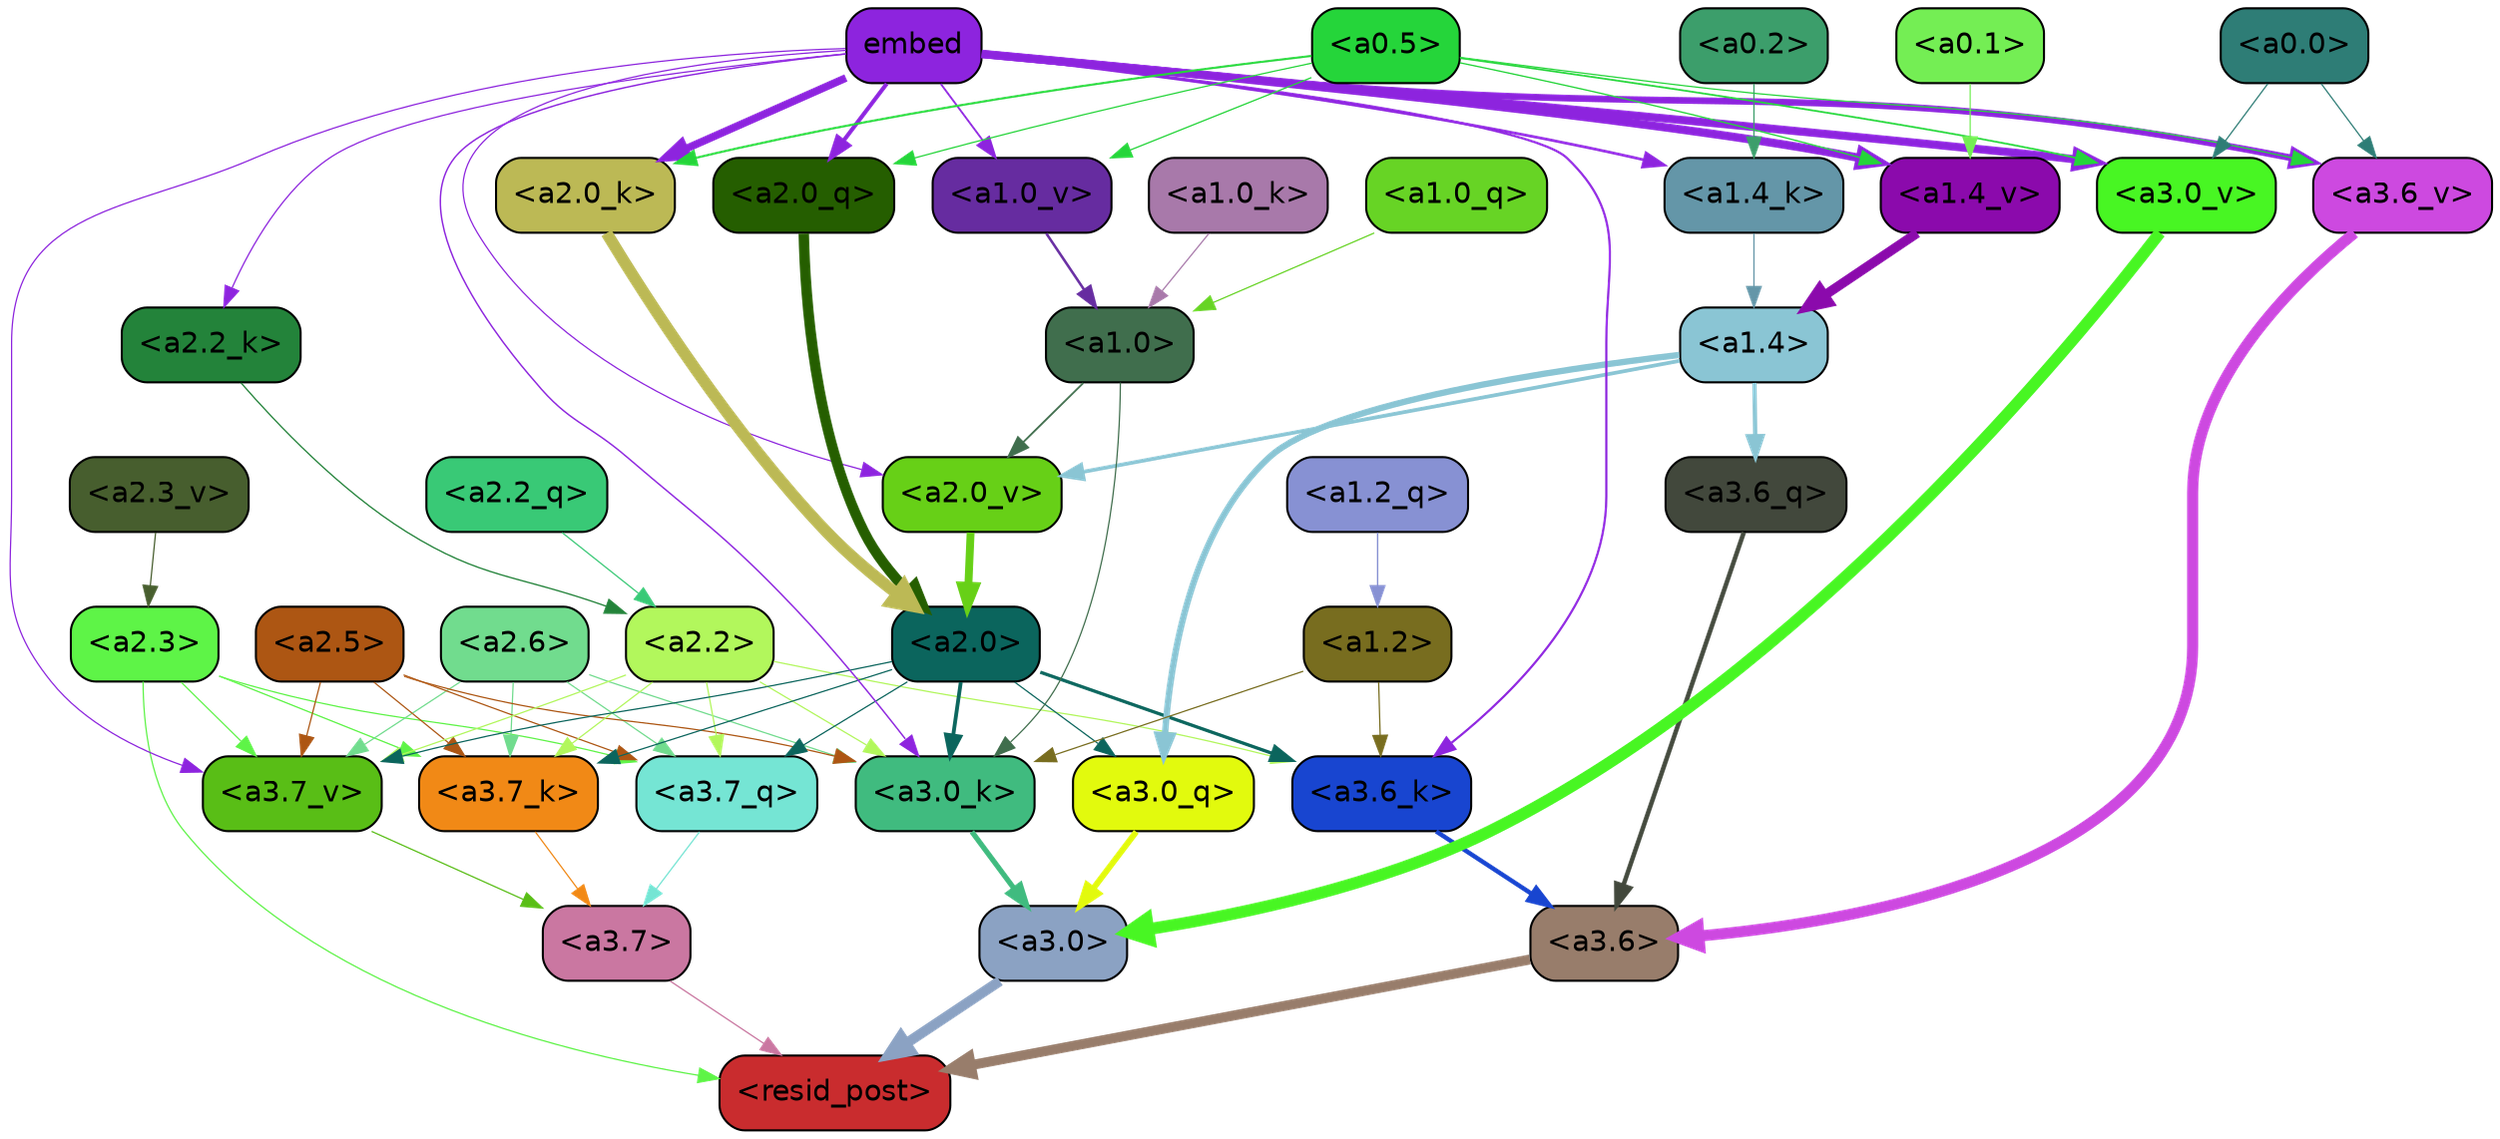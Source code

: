 strict digraph "" {
	graph [bgcolor=transparent,
		layout=dot,
		overlap=false,
		splines=true
	];
	"<a3.7>"	[color=black,
		fillcolor="#ca77a1",
		fontname=Helvetica,
		shape=box,
		style="filled, rounded"];
	"<resid_post>"	[color=black,
		fillcolor="#c92c2e",
		fontname=Helvetica,
		shape=box,
		style="filled, rounded"];
	"<a3.7>" -> "<resid_post>"	[color="#ca77a1",
		penwidth=0.6];
	"<a3.6>"	[color=black,
		fillcolor="#987d6b",
		fontname=Helvetica,
		shape=box,
		style="filled, rounded"];
	"<a3.6>" -> "<resid_post>"	[color="#987d6b",
		penwidth=4.751592040061951];
	"<a3.0>"	[color=black,
		fillcolor="#8ba2c3",
		fontname=Helvetica,
		shape=box,
		style="filled, rounded"];
	"<a3.0>" -> "<resid_post>"	[color="#8ba2c3",
		penwidth=4.904066681861877];
	"<a2.3>"	[color=black,
		fillcolor="#5ef447",
		fontname=Helvetica,
		shape=box,
		style="filled, rounded"];
	"<a2.3>" -> "<resid_post>"	[color="#5ef447",
		penwidth=0.6];
	"<a3.7_q>"	[color=black,
		fillcolor="#75e5d4",
		fontname=Helvetica,
		shape=box,
		style="filled, rounded"];
	"<a2.3>" -> "<a3.7_q>"	[color="#5ef447",
		penwidth=0.6];
	"<a3.7_k>"	[color=black,
		fillcolor="#f18916",
		fontname=Helvetica,
		shape=box,
		style="filled, rounded"];
	"<a2.3>" -> "<a3.7_k>"	[color="#5ef447",
		penwidth=0.6];
	"<a3.7_v>"	[color=black,
		fillcolor="#59be16",
		fontname=Helvetica,
		shape=box,
		style="filled, rounded"];
	"<a2.3>" -> "<a3.7_v>"	[color="#5ef447",
		penwidth=0.6];
	"<a3.7_q>" -> "<a3.7>"	[color="#75e5d4",
		penwidth=0.6];
	"<a3.6_q>"	[color=black,
		fillcolor="#42483c",
		fontname=Helvetica,
		shape=box,
		style="filled, rounded"];
	"<a3.6_q>" -> "<a3.6>"	[color="#42483c",
		penwidth=2.160832464694977];
	"<a3.0_q>"	[color=black,
		fillcolor="#e2fa0d",
		fontname=Helvetica,
		shape=box,
		style="filled, rounded"];
	"<a3.0_q>" -> "<a3.0>"	[color="#e2fa0d",
		penwidth=2.870753765106201];
	"<a3.7_k>" -> "<a3.7>"	[color="#f18916",
		penwidth=0.6];
	"<a3.6_k>"	[color=black,
		fillcolor="#1845d0",
		fontname=Helvetica,
		shape=box,
		style="filled, rounded"];
	"<a3.6_k>" -> "<a3.6>"	[color="#1845d0",
		penwidth=2.13908451795578];
	"<a3.0_k>"	[color=black,
		fillcolor="#40bb7f",
		fontname=Helvetica,
		shape=box,
		style="filled, rounded"];
	"<a3.0_k>" -> "<a3.0>"	[color="#40bb7f",
		penwidth=2.520303964614868];
	"<a3.7_v>" -> "<a3.7>"	[color="#59be16",
		penwidth=0.6];
	"<a3.6_v>"	[color=black,
		fillcolor="#cd49e0",
		fontname=Helvetica,
		shape=box,
		style="filled, rounded"];
	"<a3.6_v>" -> "<a3.6>"	[color="#cd49e0",
		penwidth=5.297133803367615];
	"<a3.0_v>"	[color=black,
		fillcolor="#48f623",
		fontname=Helvetica,
		shape=box,
		style="filled, rounded"];
	"<a3.0_v>" -> "<a3.0>"	[color="#48f623",
		penwidth=5.680712580680847];
	"<a2.6>"	[color=black,
		fillcolor="#71dc8e",
		fontname=Helvetica,
		shape=box,
		style="filled, rounded"];
	"<a2.6>" -> "<a3.7_q>"	[color="#71dc8e",
		penwidth=0.6];
	"<a2.6>" -> "<a3.7_k>"	[color="#71dc8e",
		penwidth=0.6];
	"<a2.6>" -> "<a3.0_k>"	[color="#71dc8e",
		penwidth=0.6];
	"<a2.6>" -> "<a3.7_v>"	[color="#71dc8e",
		penwidth=0.6];
	"<a2.5>"	[color=black,
		fillcolor="#ad5613",
		fontname=Helvetica,
		shape=box,
		style="filled, rounded"];
	"<a2.5>" -> "<a3.7_q>"	[color="#ad5613",
		penwidth=0.6];
	"<a2.5>" -> "<a3.7_k>"	[color="#ad5613",
		penwidth=0.6];
	"<a2.5>" -> "<a3.0_k>"	[color="#ad5613",
		penwidth=0.6];
	"<a2.5>" -> "<a3.7_v>"	[color="#ad5613",
		penwidth=0.6];
	"<a2.2>"	[color=black,
		fillcolor="#b2f75c",
		fontname=Helvetica,
		shape=box,
		style="filled, rounded"];
	"<a2.2>" -> "<a3.7_q>"	[color="#b2f75c",
		penwidth=0.6];
	"<a2.2>" -> "<a3.7_k>"	[color="#b2f75c",
		penwidth=0.6];
	"<a2.2>" -> "<a3.6_k>"	[color="#b2f75c",
		penwidth=0.6];
	"<a2.2>" -> "<a3.0_k>"	[color="#b2f75c",
		penwidth=0.6];
	"<a2.2>" -> "<a3.7_v>"	[color="#b2f75c",
		penwidth=0.6];
	"<a2.0>"	[color=black,
		fillcolor="#0b655d",
		fontname=Helvetica,
		shape=box,
		style="filled, rounded"];
	"<a2.0>" -> "<a3.7_q>"	[color="#0b655d",
		penwidth=0.6];
	"<a2.0>" -> "<a3.0_q>"	[color="#0b655d",
		penwidth=0.6];
	"<a2.0>" -> "<a3.7_k>"	[color="#0b655d",
		penwidth=0.6];
	"<a2.0>" -> "<a3.6_k>"	[color="#0b655d",
		penwidth=1.5897698998451233];
	"<a2.0>" -> "<a3.0_k>"	[color="#0b655d",
		penwidth=1.8405593037605286];
	"<a2.0>" -> "<a3.7_v>"	[color="#0b655d",
		penwidth=0.6];
	"<a1.4>"	[color=black,
		fillcolor="#8ac5d4",
		fontname=Helvetica,
		shape=box,
		style="filled, rounded"];
	"<a1.4>" -> "<a3.6_q>"	[color="#8ac5d4",
		penwidth=2.0260728895664215];
	"<a1.4>" -> "<a3.0_q>"	[color="#8ac5d4",
		penwidth=3.0185627341270447];
	"<a2.0_v>"	[color=black,
		fillcolor="#67d017",
		fontname=Helvetica,
		shape=box,
		style="filled, rounded"];
	"<a1.4>" -> "<a2.0_v>"	[color="#8ac5d4",
		penwidth=1.7970525026321411];
	"<a1.2>"	[color=black,
		fillcolor="#786d1f",
		fontname=Helvetica,
		shape=box,
		style="filled, rounded"];
	"<a1.2>" -> "<a3.6_k>"	[color="#786d1f",
		penwidth=0.6];
	"<a1.2>" -> "<a3.0_k>"	[color="#786d1f",
		penwidth=0.6];
	embed	[color=black,
		fillcolor="#8d24de",
		fontname=Helvetica,
		shape=box,
		style="filled, rounded"];
	embed -> "<a3.6_k>"	[color="#8d24de",
		penwidth=1.046662151813507];
	embed -> "<a3.0_k>"	[color="#8d24de",
		penwidth=0.6995279788970947];
	embed -> "<a3.7_v>"	[color="#8d24de",
		penwidth=0.6];
	embed -> "<a3.6_v>"	[color="#8d24de",
		penwidth=3.1840110421180725];
	embed -> "<a3.0_v>"	[color="#8d24de",
		penwidth=3.9005755856633186];
	"<a2.0_q>"	[color=black,
		fillcolor="#255e00",
		fontname=Helvetica,
		shape=box,
		style="filled, rounded"];
	embed -> "<a2.0_q>"	[color="#8d24de",
		penwidth=1.9669389724731445];
	"<a2.2_k>"	[color=black,
		fillcolor="#23833a",
		fontname=Helvetica,
		shape=box,
		style="filled, rounded"];
	embed -> "<a2.2_k>"	[color="#8d24de",
		penwidth=0.6];
	"<a2.0_k>"	[color=black,
		fillcolor="#bcb955",
		fontname=Helvetica,
		shape=box,
		style="filled, rounded"];
	embed -> "<a2.0_k>"	[color="#8d24de",
		penwidth=3.6898754835128784];
	embed -> "<a2.0_v>"	[color="#8d24de",
		penwidth=0.6];
	"<a1.4_k>"	[color=black,
		fillcolor="#6496a8",
		fontname=Helvetica,
		shape=box,
		style="filled, rounded"];
	embed -> "<a1.4_k>"	[color="#8d24de",
		penwidth=1.2758672684431076];
	"<a1.4_v>"	[color=black,
		fillcolor="#8b0aac",
		fontname=Helvetica,
		shape=box,
		style="filled, rounded"];
	embed -> "<a1.4_v>"	[color="#8d24de",
		penwidth=3.992354243993759];
	"<a1.0_v>"	[color=black,
		fillcolor="#662ca0",
		fontname=Helvetica,
		shape=box,
		style="filled, rounded"];
	embed -> "<a1.0_v>"	[color="#8d24de",
		penwidth=0.8768336176872253];
	"<a1.0>"	[color=black,
		fillcolor="#406e4d",
		fontname=Helvetica,
		shape=box,
		style="filled, rounded"];
	"<a1.0>" -> "<a3.0_k>"	[color="#406e4d",
		penwidth=0.6];
	"<a1.0>" -> "<a2.0_v>"	[color="#406e4d",
		penwidth=0.8836666345596313];
	"<a0.5>"	[color=black,
		fillcolor="#25d53a",
		fontname=Helvetica,
		shape=box,
		style="filled, rounded"];
	"<a0.5>" -> "<a3.6_v>"	[color="#25d53a",
		penwidth=0.6];
	"<a0.5>" -> "<a3.0_v>"	[color="#25d53a",
		penwidth=0.8493617177009583];
	"<a0.5>" -> "<a2.0_q>"	[color="#25d53a",
		penwidth=0.6];
	"<a0.5>" -> "<a2.0_k>"	[color="#25d53a",
		penwidth=0.9942188858985901];
	"<a0.5>" -> "<a1.4_v>"	[color="#25d53a",
		penwidth=0.6379710733890533];
	"<a0.5>" -> "<a1.0_v>"	[color="#25d53a",
		penwidth=0.6];
	"<a0.0>"	[color=black,
		fillcolor="#2e7d76",
		fontname=Helvetica,
		shape=box,
		style="filled, rounded"];
	"<a0.0>" -> "<a3.6_v>"	[color="#2e7d76",
		penwidth=0.6];
	"<a0.0>" -> "<a3.0_v>"	[color="#2e7d76",
		penwidth=0.6];
	"<a2.2_q>"	[color=black,
		fillcolor="#39c976",
		fontname=Helvetica,
		shape=box,
		style="filled, rounded"];
	"<a2.2_q>" -> "<a2.2>"	[color="#39c976",
		penwidth=0.6];
	"<a2.0_q>" -> "<a2.0>"	[color="#255e00",
		penwidth=5.0040658712387085];
	"<a2.2_k>" -> "<a2.2>"	[color="#23833a",
		penwidth=0.6304321400821209];
	"<a2.0_k>" -> "<a2.0>"	[color="#bcb955",
		penwidth=5.6445024609565735];
	"<a2.3_v>"	[color=black,
		fillcolor="#475e2e",
		fontname=Helvetica,
		shape=box,
		style="filled, rounded"];
	"<a2.3_v>" -> "<a2.3>"	[color="#475e2e",
		penwidth=0.6];
	"<a2.0_v>" -> "<a2.0>"	[color="#67d017",
		penwidth=3.781584322452545];
	"<a1.2_q>"	[color=black,
		fillcolor="#8791d3",
		fontname=Helvetica,
		shape=box,
		style="filled, rounded"];
	"<a1.2_q>" -> "<a1.2>"	[color="#8791d3",
		penwidth=0.6481351256370544];
	"<a1.0_q>"	[color=black,
		fillcolor="#67d425",
		fontname=Helvetica,
		shape=box,
		style="filled, rounded"];
	"<a1.0_q>" -> "<a1.0>"	[color="#67d425",
		penwidth=0.6];
	"<a1.4_k>" -> "<a1.4>"	[color="#6496a8",
		penwidth=0.6];
	"<a1.0_k>"	[color=black,
		fillcolor="#a879aa",
		fontname=Helvetica,
		shape=box,
		style="filled, rounded"];
	"<a1.0_k>" -> "<a1.0>"	[color="#a879aa",
		penwidth=0.6];
	"<a1.4_v>" -> "<a1.4>"	[color="#8b0aac",
		penwidth=4.602061748504639];
	"<a1.0_v>" -> "<a1.0>"	[color="#662ca0",
		penwidth=1.227757602930069];
	"<a0.2>"	[color=black,
		fillcolor="#3c9e6b",
		fontname=Helvetica,
		shape=box,
		style="filled, rounded"];
	"<a0.2>" -> "<a1.4_k>"	[color="#3c9e6b",
		penwidth=0.6];
	"<a0.1>"	[color=black,
		fillcolor="#74ee54",
		fontname=Helvetica,
		shape=box,
		style="filled, rounded"];
	"<a0.1>" -> "<a1.4_v>"	[color="#74ee54",
		penwidth=0.6];
}
